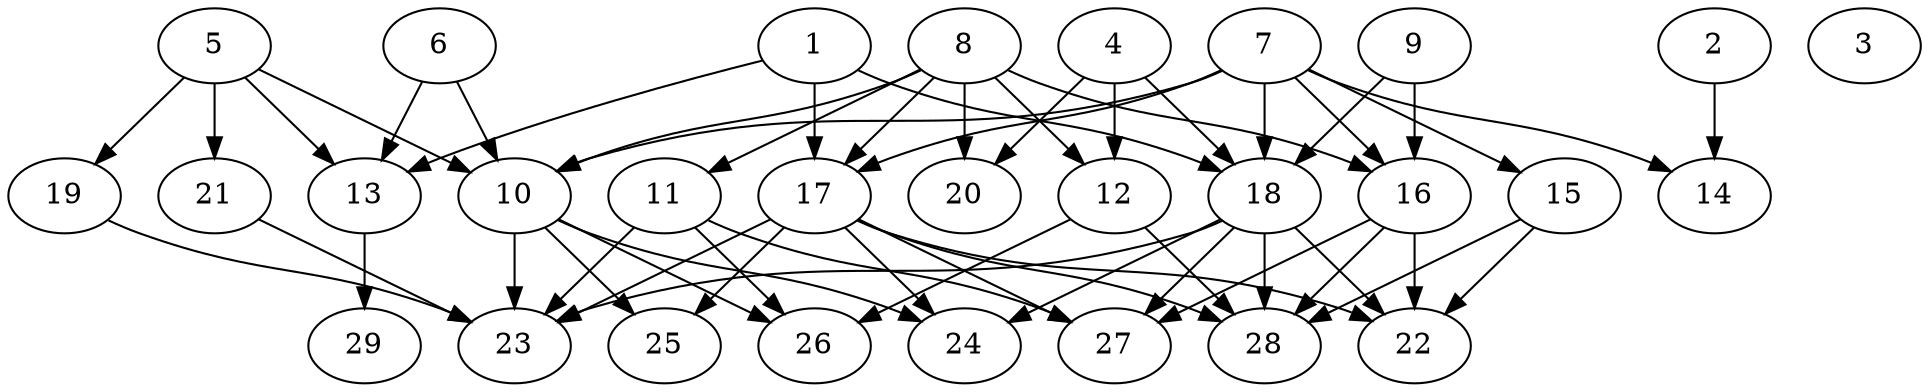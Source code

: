 // DAG (tier=2-normal, mode=compute, n=29, ccr=0.363, fat=0.665, density=0.430, regular=0.477, jump=0.103, mindata=524288, maxdata=8388608)
// DAG automatically generated by daggen at Sun Aug 24 16:33:33 2025
// /home/ermia/Project/Environments/daggen/bin/daggen --dot --ccr 0.363 --fat 0.665 --regular 0.477 --density 0.430 --jump 0.103 --mindata 524288 --maxdata 8388608 -n 29 
digraph G {
  1 [size="4032859194740532", alpha="0.16", expect_size="2016429597370266"]
  1 -> 13 [size ="141632259227648"]
  1 -> 17 [size ="141632259227648"]
  1 -> 18 [size ="141632259227648"]
  2 [size="339954077773814912", alpha="0.09", expect_size="169977038886907456"]
  2 -> 14 [size ="148327576371200"]
  3 [size="179388970844940960", alpha="0.15", expect_size="89694485422470480"]
  4 [size="17861375221289996", alpha="0.14", expect_size="8930687610644998"]
  4 -> 12 [size ="315423606177792"]
  4 -> 18 [size ="315423606177792"]
  4 -> 20 [size ="315423606177792"]
  5 [size="286417602338766368", alpha="0.08", expect_size="143208801169383184"]
  5 -> 10 [size ="135968229163008"]
  5 -> 13 [size ="135968229163008"]
  5 -> 19 [size ="135968229163008"]
  5 -> 21 [size ="135968229163008"]
  6 [size="2009874085258552", alpha="0.10", expect_size="1004937042629276"]
  6 -> 10 [size ="232710798835712"]
  6 -> 13 [size ="232710798835712"]
  7 [size="259854362217986752", alpha="0.08", expect_size="129927181108993376"]
  7 -> 10 [size ="116584739766272"]
  7 -> 14 [size ="116584739766272"]
  7 -> 15 [size ="116584739766272"]
  7 -> 16 [size ="116584739766272"]
  7 -> 17 [size ="116584739766272"]
  7 -> 18 [size ="116584739766272"]
  8 [size="51809976226025432", alpha="0.16", expect_size="25904988113012716"]
  8 -> 10 [size ="80406619619328"]
  8 -> 11 [size ="80406619619328"]
  8 -> 12 [size ="80406619619328"]
  8 -> 16 [size ="80406619619328"]
  8 -> 17 [size ="80406619619328"]
  8 -> 20 [size ="80406619619328"]
  9 [size="4171854401189057", alpha="0.19", expect_size="2085927200594528"]
  9 -> 16 [size ="152805406932992"]
  9 -> 18 [size ="152805406932992"]
  10 [size="29580482381076088", alpha="0.09", expect_size="14790241190538044"]
  10 -> 23 [size ="19202941386752"]
  10 -> 24 [size ="19202941386752"]
  10 -> 25 [size ="19202941386752"]
  10 -> 26 [size ="19202941386752"]
  11 [size="323721032075518656", alpha="0.03", expect_size="161860516037759328"]
  11 -> 23 [size ="127656167211008"]
  11 -> 26 [size ="127656167211008"]
  11 -> 27 [size ="127656167211008"]
  12 [size="272727124800845119488", alpha="0.04", expect_size="136363562400422559744"]
  12 -> 26 [size ="336440969920512"]
  12 -> 28 [size ="336440969920512"]
  13 [size="443985399119872000000", alpha="0.10", expect_size="221992699559936000000"]
  13 -> 29 [size ="465588715520000"]
  14 [size="251558764317530016", alpha="0.04", expect_size="125779382158765008"]
  15 [size="10441170614226638", alpha="0.05", expect_size="5220585307113319"]
  15 -> 22 [size ="458987795382272"]
  15 -> 28 [size ="458987795382272"]
  16 [size="45369113493727346688", alpha="0.18", expect_size="22684556746863673344"]
  16 -> 22 [size ="101764627955712"]
  16 -> 27 [size ="101764627955712"]
  16 -> 28 [size ="101764627955712"]
  17 [size="1008845505386338688", alpha="0.01", expect_size="504422752693169344"]
  17 -> 22 [size ="504100848402432"]
  17 -> 23 [size ="504100848402432"]
  17 -> 24 [size ="504100848402432"]
  17 -> 25 [size ="504100848402432"]
  17 -> 27 [size ="504100848402432"]
  17 -> 28 [size ="504100848402432"]
  18 [size="572559289243210", alpha="0.12", expect_size="286279644621605"]
  18 -> 22 [size ="26014088429568"]
  18 -> 23 [size ="26014088429568"]
  18 -> 24 [size ="26014088429568"]
  18 -> 27 [size ="26014088429568"]
  18 -> 28 [size ="26014088429568"]
  19 [size="40975683147985256", alpha="0.18", expect_size="20487841573992628"]
  19 -> 23 [size ="21074070732800"]
  20 [size="922306234015856000", alpha="0.16", expect_size="461153117007928000"]
  21 [size="61179378386188894208", alpha="0.05", expect_size="30589689193094447104"]
  21 -> 23 [size ="124210991071232"]
  22 [size="11713406252192038", alpha="0.15", expect_size="5856703126096019"]
  23 [size="95936197907610496", alpha="0.00", expect_size="47968098953805248"]
  24 [size="98577795659916512", alpha="0.11", expect_size="49288897829958256"]
  25 [size="572676998341648192", alpha="0.16", expect_size="286338499170824096"]
  26 [size="406885685998557440", alpha="0.02", expect_size="203442842999278720"]
  27 [size="8121142511707424", alpha="0.15", expect_size="4060571255853712"]
  28 [size="291786129102716032", alpha="0.06", expect_size="145893064551358016"]
  29 [size="1059544718543632768", alpha="0.14", expect_size="529772359271816384"]
}